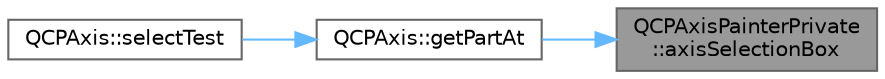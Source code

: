 digraph "QCPAxisPainterPrivate::axisSelectionBox"
{
 // LATEX_PDF_SIZE
  bgcolor="transparent";
  edge [fontname=Helvetica,fontsize=10,labelfontname=Helvetica,labelfontsize=10];
  node [fontname=Helvetica,fontsize=10,shape=box,height=0.2,width=0.4];
  rankdir="RL";
  Node1 [label="QCPAxisPainterPrivate\l::axisSelectionBox",height=0.2,width=0.4,color="gray40", fillcolor="grey60", style="filled", fontcolor="black",tooltip=" "];
  Node1 -> Node2 [dir="back",color="steelblue1",style="solid"];
  Node2 [label="QCPAxis::getPartAt",height=0.2,width=0.4,color="grey40", fillcolor="white", style="filled",URL="$class_q_c_p_axis.html#a22ab2d71d7341b9b3974c0dd10619af2",tooltip=" "];
  Node2 -> Node3 [dir="back",color="steelblue1",style="solid"];
  Node3 [label="QCPAxis::selectTest",height=0.2,width=0.4,color="grey40", fillcolor="white", style="filled",URL="$class_q_c_p_axis.html#a63b7103c57fe9acfbce164334ea837f8",tooltip=" "];
}
